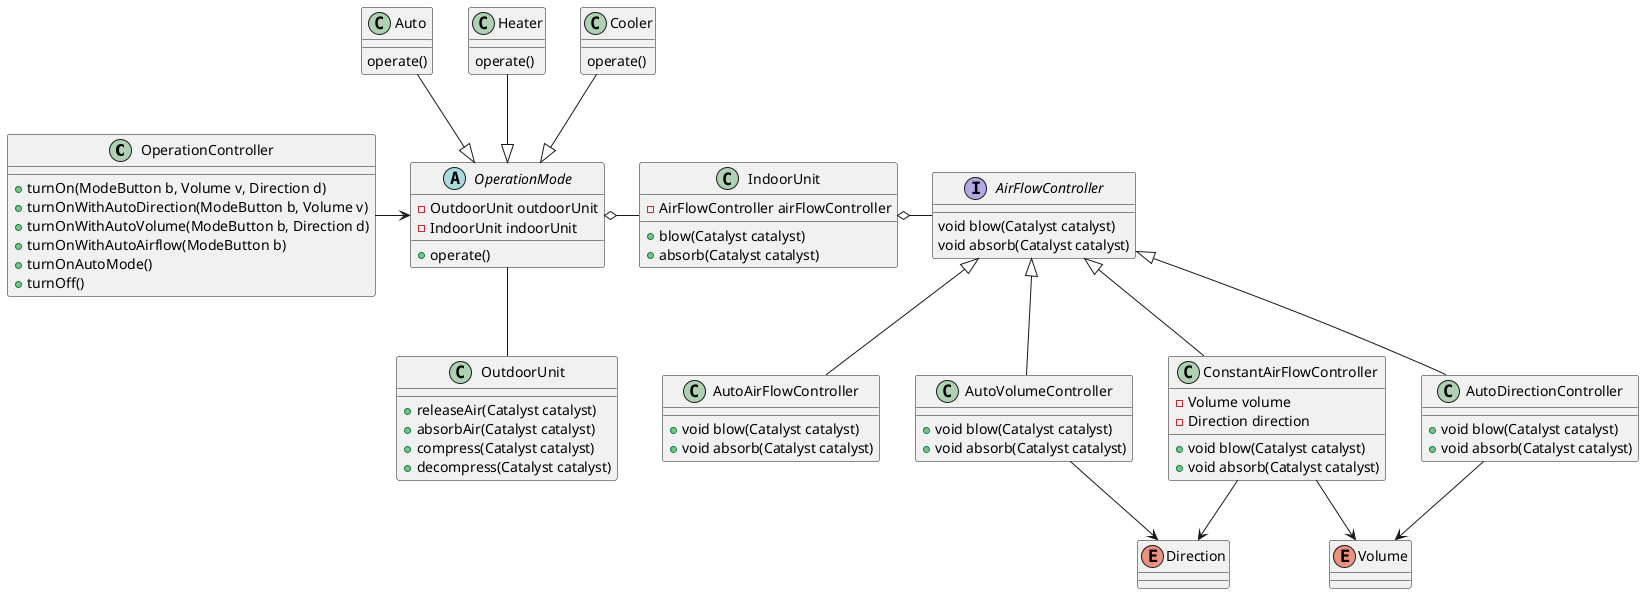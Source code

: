 @startuml
'https://plantuml.com/class-diagram

'温度センサー未実装

class OperationController {
+turnOn(ModeButton b, Volume v, Direction d)
+turnOnWithAutoDirection(ModeButton b, Volume v)
+turnOnWithAutoVolume(ModeButton b, Direction d)
+turnOnWithAutoAirflow(ModeButton b)
+turnOnAutoMode()
+turnOff()
}

OperationController -right-> OperationMode

abstract class OperationMode {
-OutdoorUnit outdoorUnit
-IndoorUnit indoorUnit
+operate()
}

OperationMode <|-up- Cooler
OperationMode <|-up- Heater
OperationMode <|-up- Auto

OperationMode -- OutdoorUnit
OperationMode o-right- IndoorUnit

class Cooler {
operate()
}

class Heater {
operate()
}

class Auto {
operate()
}


'意図がindoorUnitと少し違うことを明確にするためにあえて違う名前にしてみた
class OutdoorUnit {
+releaseAir(Catalyst catalyst)
+absorbAir(Catalyst catalyst)
+compress(Catalyst catalyst)
+decompress(Catalyst catalyst)
}

class IndoorUnit {
-AirFlowController airFlowController
+blow(Catalyst catalyst)
+absorb(Catalyst catalyst)
}

IndoorUnit o-right- AirFlowController

interface AirFlowController {
'触媒と風量から空気を生成する
void blow(Catalyst catalyst)
'触媒を通して温度（未実装）から空気を取り込む
void absorb(Catalyst catalyst)
}

AirFlowController <|-- ConstantAirFlowController
AirFlowController <|-- AutoAirFlowController
AirFlowController <|-- AutoDirectionController
AirFlowController <|-- AutoVolumeController

class ConstantAirFlowController {
-Volume volume
-Direction direction
+void blow(Catalyst catalyst)
+void absorb(Catalyst catalyst)
}

class AutoAirFlowController {
+void blow(Catalyst catalyst)
+void absorb(Catalyst catalyst)
}

class AutoDirectionController {
+void blow(Catalyst catalyst)
+void absorb(Catalyst catalyst)
}

class AutoVolumeController {
+void blow(Catalyst catalyst)
+void absorb(Catalyst catalyst)
}

ConstantAirFlowController --> Direction
ConstantAirFlowController --> Volume
AutoVolumeController --> Direction
AutoDirectionController --> Volume

enum Direction {
}

enum Volume {
}

@enduml